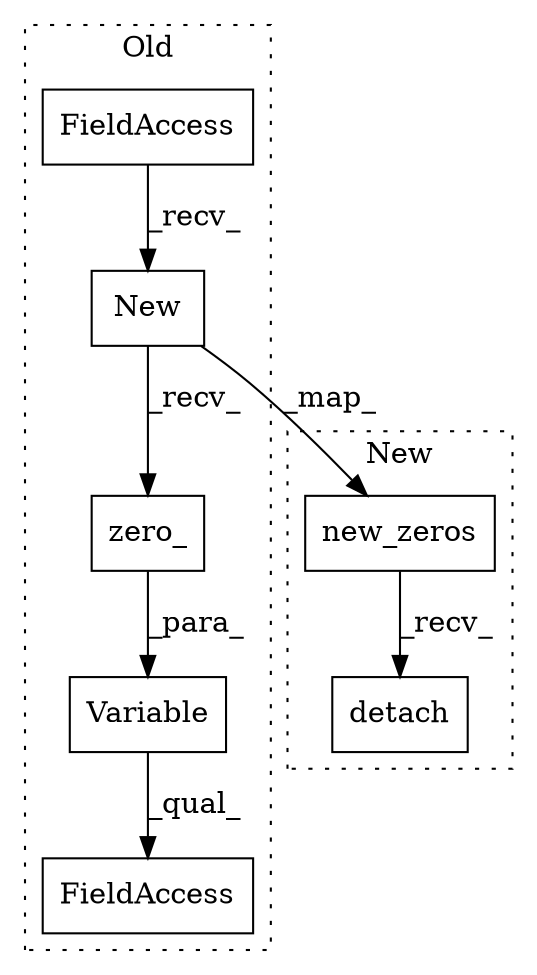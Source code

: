 digraph G {
subgraph cluster0 {
1 [label="zero_" a="32" s="4393" l="7" shape="box"];
3 [label="Variable" a="32" s="4318,4400" l="9,1" shape="box"];
4 [label="FieldAccess" a="22" s="5074" l="62" shape="box"];
6 [label="New" a="32" s="4341,4391" l="4,1" shape="box"];
7 [label="FieldAccess" a="22" s="4327" l="13" shape="box"];
label = "Old";
style="dotted";
}
subgraph cluster1 {
2 [label="detach" a="32" s="5058" l="8" shape="box"];
5 [label="new_zeros" a="32" s="4275,4331" l="10,1" shape="box"];
label = "New";
style="dotted";
}
1 -> 3 [label="_para_"];
3 -> 4 [label="_qual_"];
5 -> 2 [label="_recv_"];
6 -> 5 [label="_map_"];
6 -> 1 [label="_recv_"];
7 -> 6 [label="_recv_"];
}